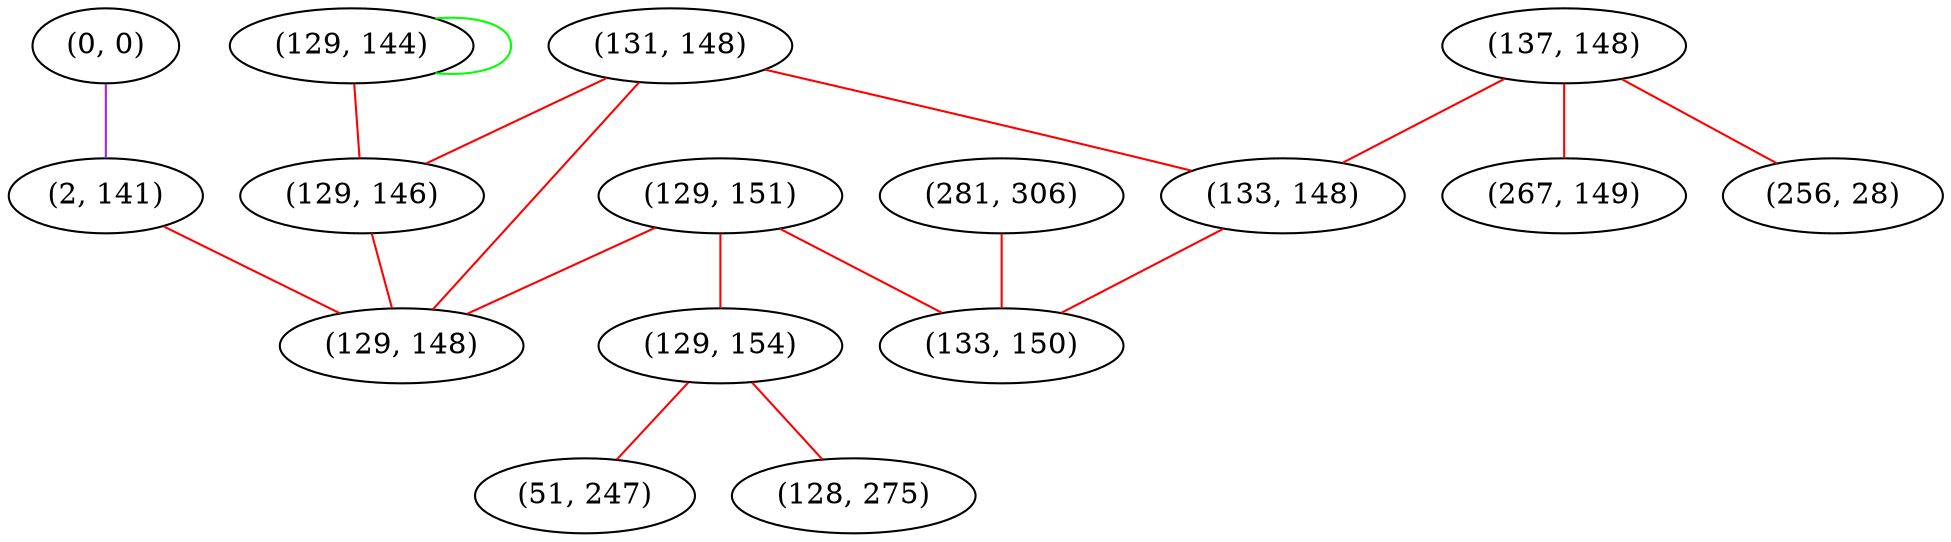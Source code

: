 graph "" {
"(0, 0)";
"(137, 148)";
"(129, 151)";
"(129, 154)";
"(129, 144)";
"(131, 148)";
"(133, 148)";
"(129, 146)";
"(281, 306)";
"(2, 141)";
"(267, 149)";
"(133, 150)";
"(51, 247)";
"(128, 275)";
"(129, 148)";
"(256, 28)";
"(0, 0)" -- "(2, 141)"  [color=purple, key=0, weight=4];
"(137, 148)" -- "(133, 148)"  [color=red, key=0, weight=1];
"(137, 148)" -- "(256, 28)"  [color=red, key=0, weight=1];
"(137, 148)" -- "(267, 149)"  [color=red, key=0, weight=1];
"(129, 151)" -- "(129, 154)"  [color=red, key=0, weight=1];
"(129, 151)" -- "(133, 150)"  [color=red, key=0, weight=1];
"(129, 151)" -- "(129, 148)"  [color=red, key=0, weight=1];
"(129, 154)" -- "(51, 247)"  [color=red, key=0, weight=1];
"(129, 154)" -- "(128, 275)"  [color=red, key=0, weight=1];
"(129, 144)" -- "(129, 146)"  [color=red, key=0, weight=1];
"(129, 144)" -- "(129, 144)"  [color=green, key=0, weight=2];
"(131, 148)" -- "(129, 146)"  [color=red, key=0, weight=1];
"(131, 148)" -- "(133, 148)"  [color=red, key=0, weight=1];
"(131, 148)" -- "(129, 148)"  [color=red, key=0, weight=1];
"(133, 148)" -- "(133, 150)"  [color=red, key=0, weight=1];
"(129, 146)" -- "(129, 148)"  [color=red, key=0, weight=1];
"(281, 306)" -- "(133, 150)"  [color=red, key=0, weight=1];
"(2, 141)" -- "(129, 148)"  [color=red, key=0, weight=1];
}
